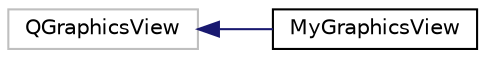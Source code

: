 digraph "Graphical Class Hierarchy"
{
  edge [fontname="Helvetica",fontsize="10",labelfontname="Helvetica",labelfontsize="10"];
  node [fontname="Helvetica",fontsize="10",shape=record];
  rankdir="LR";
  Node1 [label="QGraphicsView",height=0.2,width=0.4,color="grey75", fillcolor="white", style="filled"];
  Node1 -> Node2 [dir="back",color="midnightblue",fontsize="10",style="solid",fontname="Helvetica"];
  Node2 [label="MyGraphicsView",height=0.2,width=0.4,color="black", fillcolor="white", style="filled",URL="$class_my_graphics_view.html",tooltip="Parentobjekt für die Spielszene. Fängt Tastendrücke ab und achtet auf die Seitenverhältnisse. "];
}
